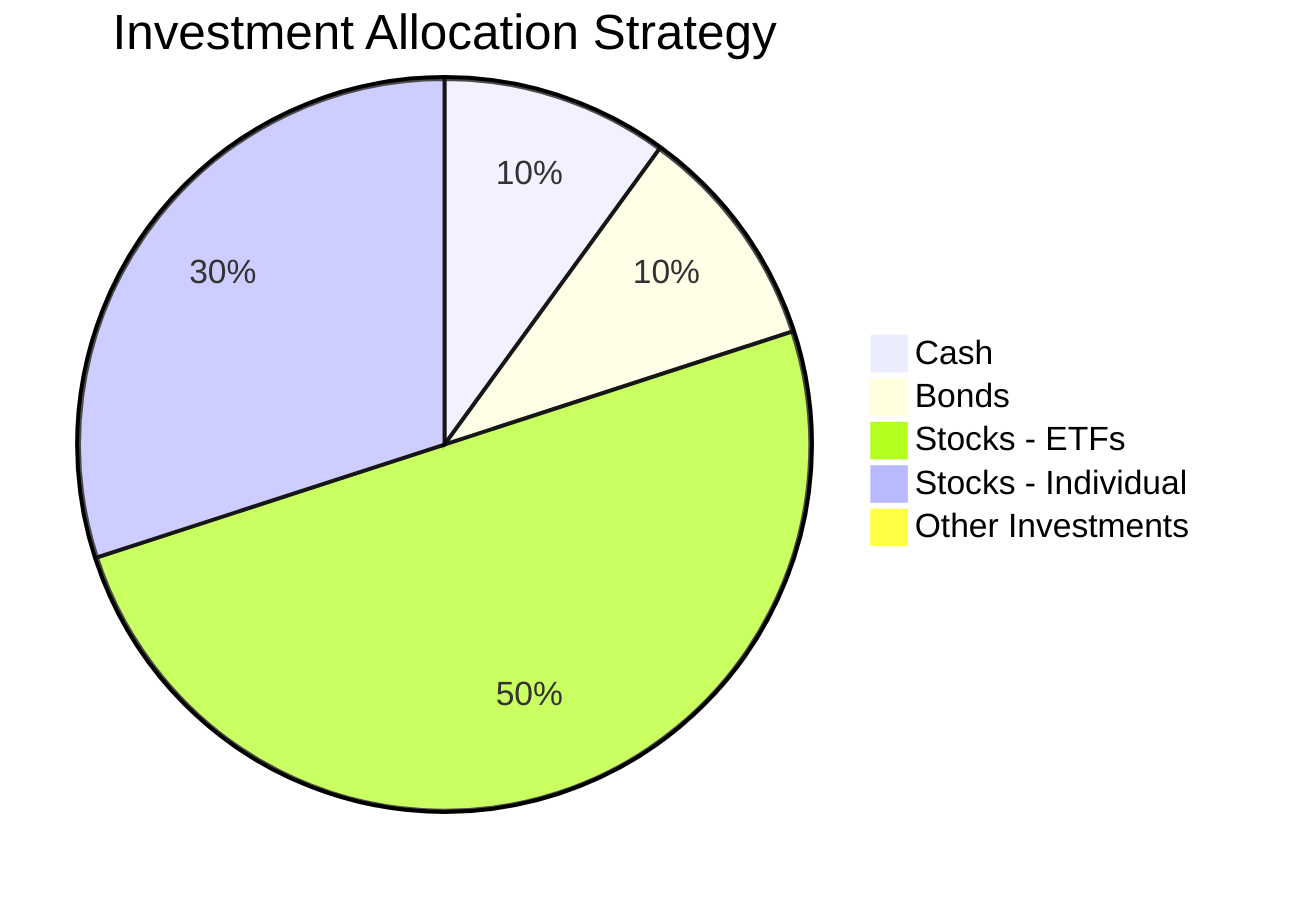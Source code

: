 pie title Investment Allocation Strategy
    "Cash" : 10
    "Bonds" : 10
    "Stocks - ETFs" : 50
    "Stocks - Individual" : 30
    "Other Investments" : 0